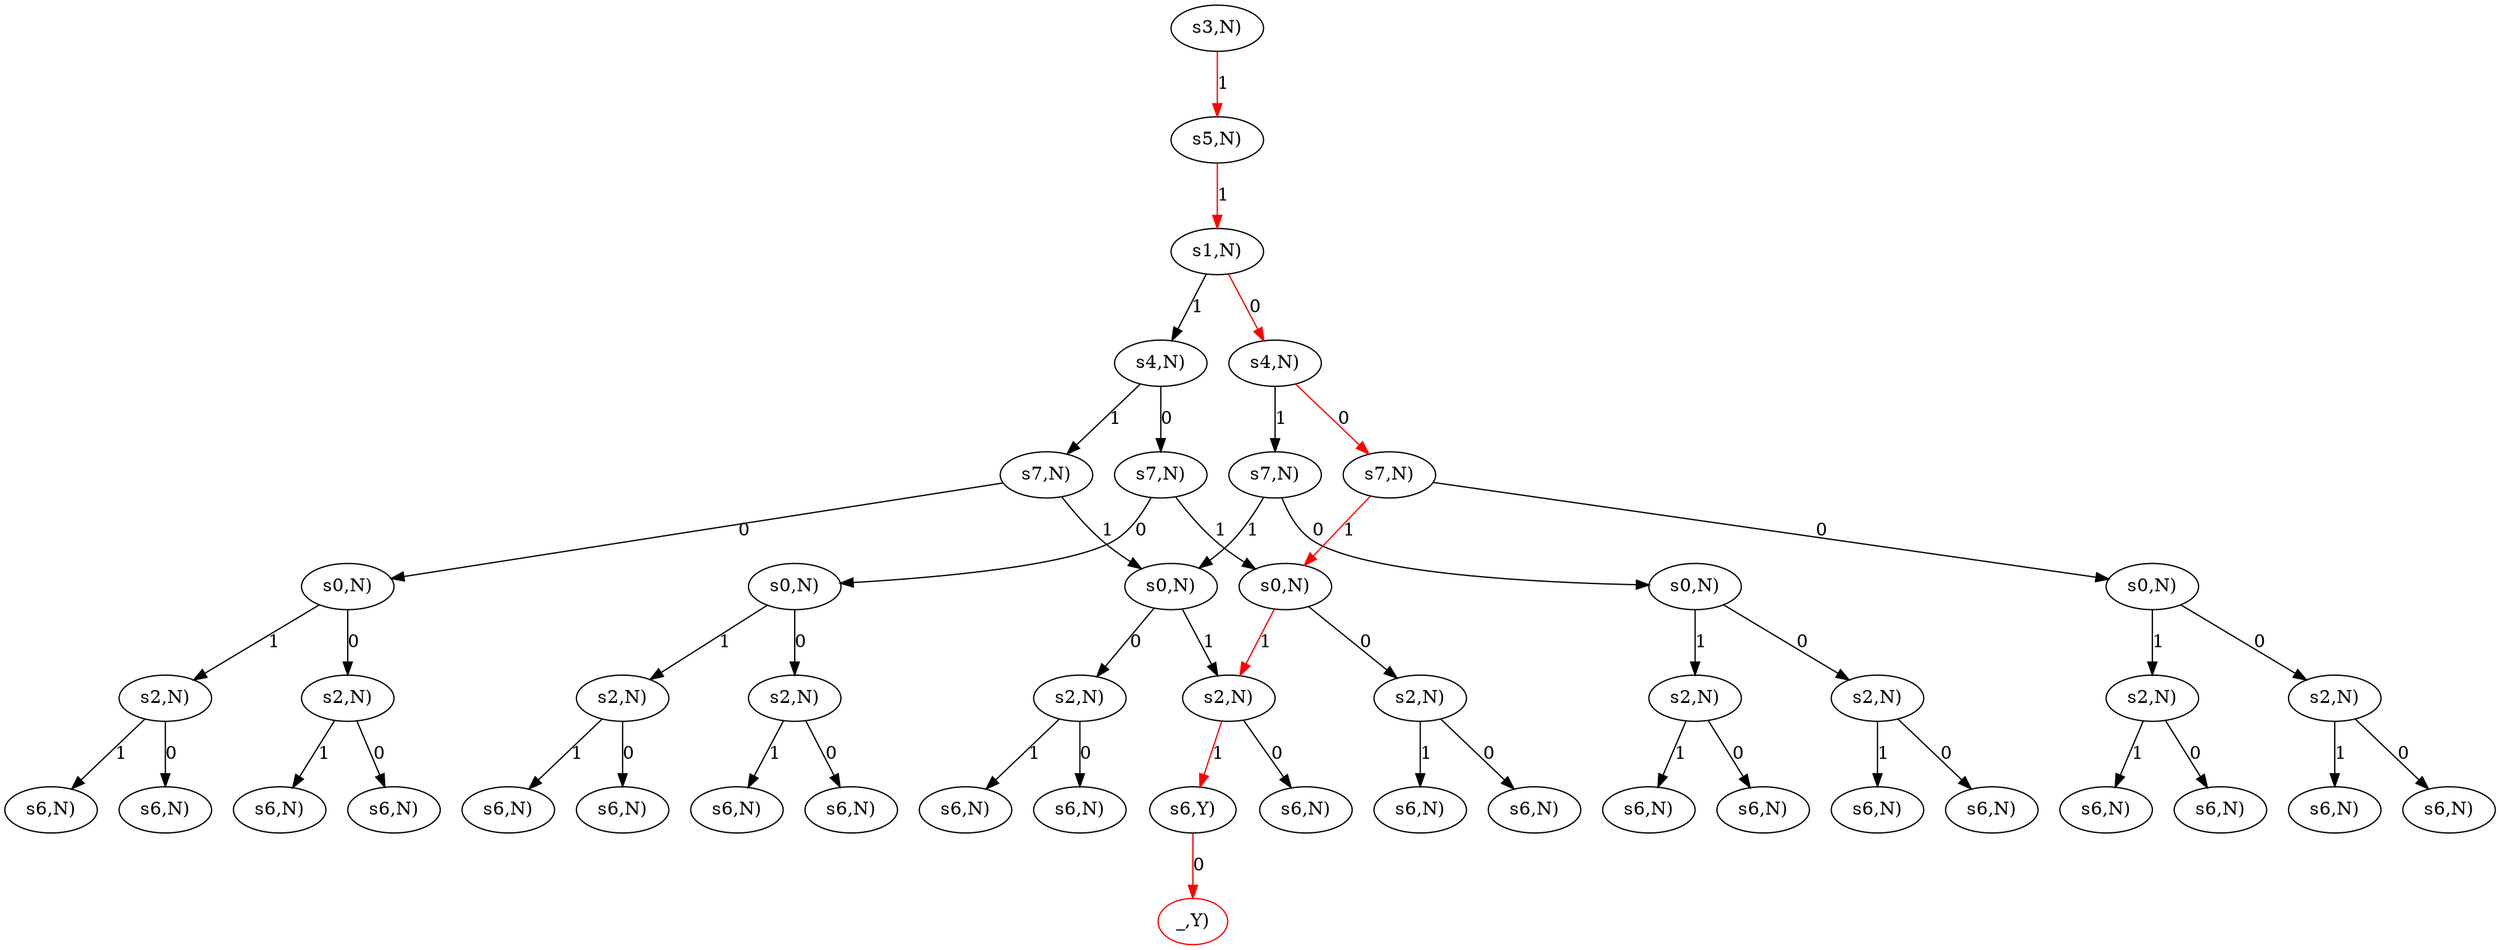 strict digraph G {
  1 [ label="s3,N)" ];
  2 [ label="s5,N)" ];
  3 [ label="s1,N)" ];
  4 [ label="s4,N)" ];
  5 [ label="s7,N)" ];
  6 [ label="s0,N)" ];
  7 [ label="s2,N)" ];
  8 [ label="s6,Y)" ];
  9 [ color="red" label="_,Y)" ];
  10 [ label="s6,N)" ];
  11 [ label="s2,N)" ];
  12 [ label="s6,N)" ];
  13 [ label="s6,N)" ];
  14 [ label="s0,N)" ];
  15 [ label="s2,N)" ];
  16 [ label="s6,N)" ];
  17 [ label="s6,N)" ];
  18 [ label="s2,N)" ];
  19 [ label="s6,N)" ];
  20 [ label="s6,N)" ];
  21 [ label="s7,N)" ];
  22 [ label="s0,N)" ];
  23 [ label="s2,N)" ];
  24 [ label="s6,N)" ];
  25 [ label="s6,N)" ];
  26 [ label="s0,N)" ];
  27 [ label="s2,N)" ];
  28 [ label="s6,N)" ];
  29 [ label="s6,N)" ];
  30 [ label="s2,N)" ];
  31 [ label="s6,N)" ];
  32 [ label="s6,N)" ];
  33 [ label="s4,N)" ];
  34 [ label="s7,N)" ];
  35 [ label="s0,N)" ];
  36 [ label="s2,N)" ];
  37 [ label="s6,N)" ];
  38 [ label="s6,N)" ];
  39 [ label="s2,N)" ];
  40 [ label="s6,N)" ];
  41 [ label="s6,N)" ];
  42 [ label="s7,N)" ];
  43 [ label="s0,N)" ];
  44 [ label="s2,N)" ];
  45 [ label="s6,N)" ];
  46 [ label="s6,N)" ];
  47 [ label="s2,N)" ];
  48 [ label="s6,N)" ];
  49 [ label="s6,N)" ];
  8 -> 9 [ color="red" label="0" ];
  7 -> 8 [ color="red" label="1" ];
  7 -> 10 [ label="0" ];
  6 -> 7 [ label="1" ];
  11 -> 12 [ label="1" ];
  11 -> 13 [ label="0" ];
  6 -> 11 [ label="0" ];
  5 -> 6 [ label="1" ];
  15 -> 16 [ label="1" ];
  15 -> 17 [ label="0" ];
  14 -> 15 [ label="1" ];
  18 -> 19 [ label="1" ];
  18 -> 20 [ label="0" ];
  14 -> 18 [ label="0" ];
  5 -> 14 [ label="0" ];
  4 -> 5 [ label="1" ];
  22 -> 7 [ color="red" label="1" ];
  23 -> 24 [ label="1" ];
  23 -> 25 [ label="0" ];
  22 -> 23 [ label="0" ];
  21 -> 22 [ label="1" ];
  27 -> 28 [ label="1" ];
  27 -> 29 [ label="0" ];
  26 -> 27 [ label="1" ];
  30 -> 31 [ label="1" ];
  30 -> 32 [ label="0" ];
  26 -> 30 [ label="0" ];
  21 -> 26 [ label="0" ];
  4 -> 21 [ label="0" ];
  3 -> 4 [ label="1" ];
  34 -> 6 [ label="1" ];
  36 -> 37 [ label="1" ];
  36 -> 38 [ label="0" ];
  35 -> 36 [ label="1" ];
  39 -> 40 [ label="1" ];
  39 -> 41 [ label="0" ];
  35 -> 39 [ label="0" ];
  34 -> 35 [ label="0" ];
  33 -> 34 [ label="1" ];
  42 -> 22 [ color="red" label="1" ];
  44 -> 45 [ label="1" ];
  44 -> 46 [ label="0" ];
  43 -> 44 [ label="1" ];
  47 -> 48 [ label="1" ];
  47 -> 49 [ label="0" ];
  43 -> 47 [ label="0" ];
  42 -> 43 [ label="0" ];
  33 -> 42 [ color="red" label="0" ];
  3 -> 33 [ color="red" label="0" ];
  2 -> 3 [ color="red" label="1" ];
  1 -> 2 [ color="red" label="1" ];
}
